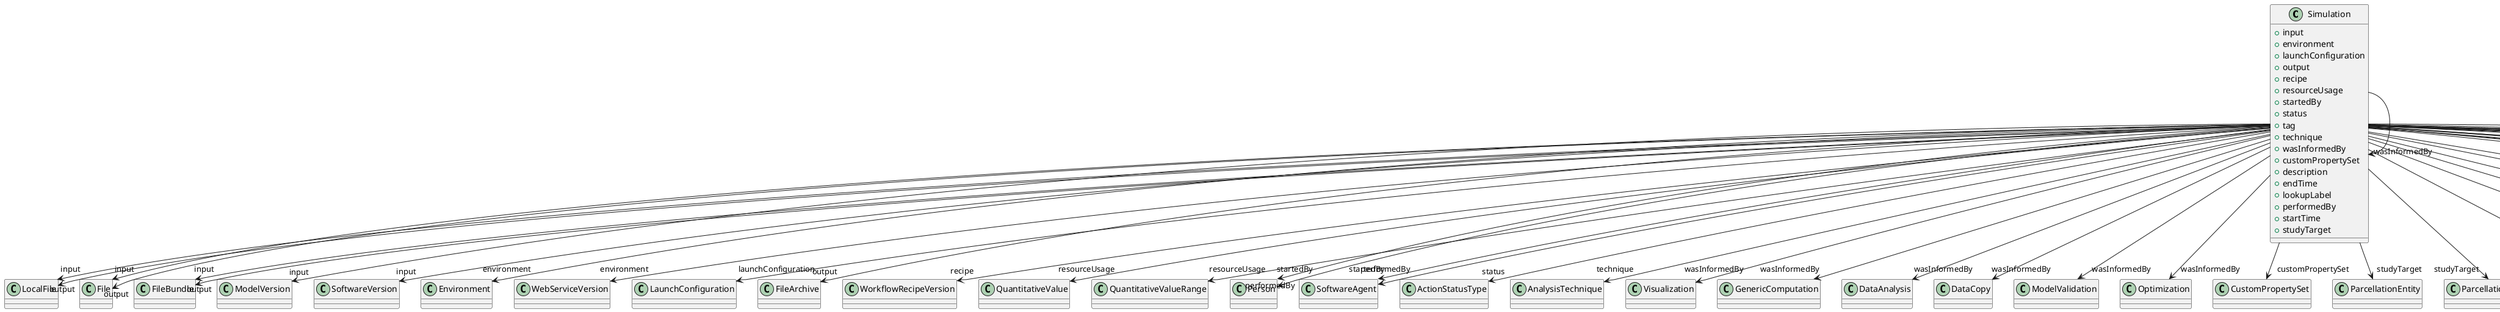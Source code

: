 @startuml
class Simulation {
+input
+environment
+launchConfiguration
+output
+recipe
+resourceUsage
+startedBy
+status
+tag
+technique
+wasInformedBy
+customPropertySet
+description
+endTime
+lookupLabel
+performedBy
+startTime
+studyTarget

}
Simulation -d-> "input" LocalFile
Simulation -d-> "input" File
Simulation -d-> "input" FileBundle
Simulation -d-> "input" ModelVersion
Simulation -d-> "input" SoftwareVersion
Simulation -d-> "environment" Environment
Simulation -d-> "environment" WebServiceVersion
Simulation -d-> "launchConfiguration" LaunchConfiguration
Simulation -d-> "output" LocalFile
Simulation -d-> "output" File
Simulation -d-> "output" FileArchive
Simulation -d-> "output" FileBundle
Simulation -d-> "recipe" WorkflowRecipeVersion
Simulation -d-> "resourceUsage" QuantitativeValue
Simulation -d-> "resourceUsage" QuantitativeValueRange
Simulation -d-> "startedBy" Person
Simulation -d-> "startedBy" SoftwareAgent
Simulation -d-> "status" ActionStatusType
Simulation -d-> "technique" AnalysisTechnique
Simulation -d-> "wasInformedBy" Visualization
Simulation -d-> "wasInformedBy" GenericComputation
Simulation -d-> "wasInformedBy" DataAnalysis
Simulation -d-> "wasInformedBy" Simulation
Simulation -d-> "wasInformedBy" DataCopy
Simulation -d-> "wasInformedBy" ModelValidation
Simulation -d-> "wasInformedBy" Optimization
Simulation -d-> "customPropertySet" CustomPropertySet
Simulation -d-> "performedBy" Person
Simulation -d-> "performedBy" SoftwareAgent
Simulation -d-> "studyTarget" ParcellationEntity
Simulation -d-> "studyTarget" ParcellationEntityVersion
Simulation -d-> "studyTarget" CustomAnatomicalEntity
Simulation -d-> "studyTarget" GeneticStrainType
Simulation -d-> "studyTarget" TissueSampleType
Simulation -d-> "studyTarget" OpticalStimulusType
Simulation -d-> "studyTarget" OrganismSystem
Simulation -d-> "studyTarget" VisualStimulusType
Simulation -d-> "studyTarget" Disease
Simulation -d-> "studyTarget" CellType
Simulation -d-> "studyTarget" Species
Simulation -d-> "studyTarget" BiologicalSex
Simulation -d-> "studyTarget" Handedness
Simulation -d-> "studyTarget" OrganismSubstance
Simulation -d-> "studyTarget" BreedingType
Simulation -d-> "studyTarget" OlfactoryStimulusType
Simulation -d-> "studyTarget" TermSuggestion
Simulation -d-> "studyTarget" AuditoryStimulusType
Simulation -d-> "studyTarget" TactileStimulusType
Simulation -d-> "studyTarget" ElectricalStimulusType
Simulation -d-> "studyTarget" UBERONParcellation
Simulation -d-> "studyTarget" Organ
Simulation -d-> "studyTarget" DiseaseModel
Simulation -d-> "studyTarget" BiologicalOrder
Simulation -d-> "studyTarget" SubcellularEntity
Simulation -d-> "studyTarget" GustatoryStimulusType
Simulation -d-> "studyTarget" CellCultureType
Simulation -d-> "studyTarget" MolecularEntity

@enduml